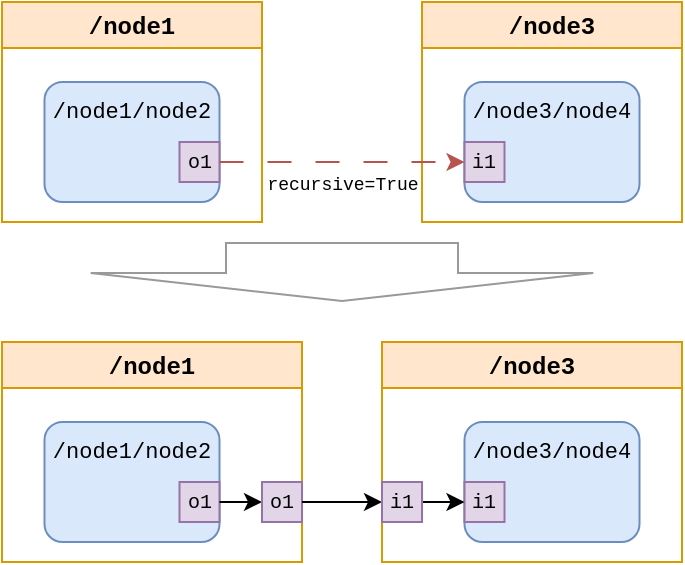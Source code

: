 <mxfile version="21.1.2" type="device" pages="4">
  <diagram name="connect" id="DScn_FhWweHMU5SMJtoi">
    <mxGraphModel dx="2035" dy="609" grid="1" gridSize="10" guides="1" tooltips="1" connect="1" arrows="1" fold="1" page="1" pageScale="1" pageWidth="850" pageHeight="1100" math="0" shadow="0">
      <root>
        <mxCell id="0" />
        <mxCell id="1" parent="0" />
        <mxCell id="taw8-x6rerH2aYyrBphN-5" value="&lt;font face=&quot;Courier New&quot;&gt;/node1&lt;/font&gt;" style="swimlane;whiteSpace=wrap;html=1;fillColor=#ffe6cc;strokeColor=#d79b00;startSize=23;" vertex="1" parent="1">
          <mxGeometry x="-790" y="60" width="130" height="110" as="geometry" />
        </mxCell>
        <mxCell id="taw8-x6rerH2aYyrBphN-10" value="&lt;font style=&quot;font-size: 11px;&quot; face=&quot;Courier New&quot;&gt;/node1/node2&lt;/font&gt;" style="rounded=1;whiteSpace=wrap;html=1;fillColor=#dae8fc;strokeColor=#6c8ebf;verticalAlign=top;" vertex="1" parent="taw8-x6rerH2aYyrBphN-5">
          <mxGeometry x="21.25" y="40" width="87.5" height="60" as="geometry" />
        </mxCell>
        <mxCell id="taw8-x6rerH2aYyrBphN-11" value="o1" style="rounded=0;whiteSpace=wrap;html=1;fontSize=10;fontFamily=Courier New;fillColor=#e1d5e7;strokeColor=#9673a6;" vertex="1" parent="taw8-x6rerH2aYyrBphN-5">
          <mxGeometry x="88.75" y="70" width="20" height="20" as="geometry" />
        </mxCell>
        <mxCell id="taw8-x6rerH2aYyrBphN-12" value="&lt;font face=&quot;Courier New&quot;&gt;/node3&lt;/font&gt;" style="swimlane;whiteSpace=wrap;html=1;fillColor=#ffe6cc;strokeColor=#d79b00;startSize=23;" vertex="1" parent="1">
          <mxGeometry x="-580" y="60" width="130" height="110" as="geometry" />
        </mxCell>
        <mxCell id="taw8-x6rerH2aYyrBphN-13" value="&lt;font style=&quot;font-size: 11px;&quot; face=&quot;Courier New&quot;&gt;/node3/node4&lt;/font&gt;" style="rounded=1;whiteSpace=wrap;html=1;fillColor=#dae8fc;strokeColor=#6c8ebf;verticalAlign=top;" vertex="1" parent="taw8-x6rerH2aYyrBphN-12">
          <mxGeometry x="21.25" y="40" width="87.5" height="60" as="geometry" />
        </mxCell>
        <mxCell id="taw8-x6rerH2aYyrBphN-14" value="i1" style="rounded=0;whiteSpace=wrap;html=1;fontSize=10;fontFamily=Courier New;fillColor=#e1d5e7;strokeColor=#9673a6;" vertex="1" parent="taw8-x6rerH2aYyrBphN-12">
          <mxGeometry x="21.25" y="70" width="20" height="20" as="geometry" />
        </mxCell>
        <mxCell id="taw8-x6rerH2aYyrBphN-15" style="edgeStyle=orthogonalEdgeStyle;rounded=0;orthogonalLoop=1;jettySize=auto;html=1;exitX=1;exitY=0.5;exitDx=0;exitDy=0;fillColor=#f8cecc;strokeColor=#b85450;dashed=1;dashPattern=12 12;" edge="1" parent="1" source="taw8-x6rerH2aYyrBphN-11" target="taw8-x6rerH2aYyrBphN-14">
          <mxGeometry relative="1" as="geometry" />
        </mxCell>
        <mxCell id="taw8-x6rerH2aYyrBphN-16" value="&lt;font style=&quot;font-size: 9px;&quot; face=&quot;Courier New&quot;&gt;recursive=True&lt;/font&gt;" style="edgeLabel;html=1;align=center;verticalAlign=middle;resizable=0;points=[];" vertex="1" connectable="0" parent="taw8-x6rerH2aYyrBphN-15">
          <mxGeometry x="0.11" y="1" relative="1" as="geometry">
            <mxPoint x="-7" y="11" as="offset" />
          </mxGeometry>
        </mxCell>
        <mxCell id="taw8-x6rerH2aYyrBphN-17" value="" style="shape=flexArrow;endArrow=classic;html=1;rounded=0;endWidth=134.286;endSize=4.331;width=116;strokeWidth=1;strokeColor=#999999;" edge="1" parent="1">
          <mxGeometry width="50" height="50" relative="1" as="geometry">
            <mxPoint x="-620" y="180" as="sourcePoint" />
            <mxPoint x="-620" y="210" as="targetPoint" />
          </mxGeometry>
        </mxCell>
        <mxCell id="taw8-x6rerH2aYyrBphN-18" value="&lt;font face=&quot;Courier New&quot;&gt;/node1&lt;/font&gt;" style="swimlane;whiteSpace=wrap;html=1;fillColor=#ffe6cc;strokeColor=#d79b00;startSize=23;" vertex="1" parent="1">
          <mxGeometry x="-790" y="230" width="150" height="110" as="geometry" />
        </mxCell>
        <mxCell id="taw8-x6rerH2aYyrBphN-19" value="&lt;font style=&quot;font-size: 11px;&quot; face=&quot;Courier New&quot;&gt;/node1/node2&lt;/font&gt;" style="rounded=1;whiteSpace=wrap;html=1;fillColor=#dae8fc;strokeColor=#6c8ebf;verticalAlign=top;" vertex="1" parent="taw8-x6rerH2aYyrBphN-18">
          <mxGeometry x="21.25" y="40" width="87.5" height="60" as="geometry" />
        </mxCell>
        <mxCell id="taw8-x6rerH2aYyrBphN-20" value="o1" style="rounded=0;whiteSpace=wrap;html=1;fontSize=10;fontFamily=Courier New;fillColor=#e1d5e7;strokeColor=#9673a6;" vertex="1" parent="taw8-x6rerH2aYyrBphN-18">
          <mxGeometry x="88.75" y="70" width="20" height="20" as="geometry" />
        </mxCell>
        <mxCell id="taw8-x6rerH2aYyrBphN-21" value="&lt;font face=&quot;Courier New&quot;&gt;/node3&lt;/font&gt;" style="swimlane;whiteSpace=wrap;html=1;fillColor=#ffe6cc;strokeColor=#d79b00;startSize=23;" vertex="1" parent="1">
          <mxGeometry x="-600" y="230" width="150" height="110" as="geometry" />
        </mxCell>
        <mxCell id="taw8-x6rerH2aYyrBphN-22" value="&lt;font style=&quot;font-size: 11px;&quot; face=&quot;Courier New&quot;&gt;/node3/node4&lt;/font&gt;" style="rounded=1;whiteSpace=wrap;html=1;fillColor=#dae8fc;strokeColor=#6c8ebf;verticalAlign=top;" vertex="1" parent="taw8-x6rerH2aYyrBphN-21">
          <mxGeometry x="41.25" y="40" width="87.5" height="60" as="geometry" />
        </mxCell>
        <mxCell id="taw8-x6rerH2aYyrBphN-23" value="i1" style="rounded=0;whiteSpace=wrap;html=1;fontSize=10;fontFamily=Courier New;fillColor=#e1d5e7;strokeColor=#9673a6;" vertex="1" parent="taw8-x6rerH2aYyrBphN-21">
          <mxGeometry x="41.25" y="70" width="20" height="20" as="geometry" />
        </mxCell>
        <mxCell id="taw8-x6rerH2aYyrBphN-24" style="edgeStyle=orthogonalEdgeStyle;rounded=0;orthogonalLoop=1;jettySize=auto;html=1;exitX=1;exitY=0.5;exitDx=0;exitDy=0;fillColor=#f8cecc;strokeColor=#000000;" edge="1" parent="1" source="taw8-x6rerH2aYyrBphN-36" target="taw8-x6rerH2aYyrBphN-23">
          <mxGeometry relative="1" as="geometry" />
        </mxCell>
        <mxCell id="taw8-x6rerH2aYyrBphN-35" value="" style="edgeStyle=orthogonalEdgeStyle;rounded=0;orthogonalLoop=1;jettySize=auto;html=1;exitX=1;exitY=0.5;exitDx=0;exitDy=0;fillColor=#f8cecc;strokeColor=#000000;" edge="1" parent="1" source="taw8-x6rerH2aYyrBphN-20" target="taw8-x6rerH2aYyrBphN-34">
          <mxGeometry relative="1" as="geometry">
            <mxPoint x="-681" y="310" as="sourcePoint" />
            <mxPoint x="-559" y="310" as="targetPoint" />
          </mxGeometry>
        </mxCell>
        <mxCell id="taw8-x6rerH2aYyrBphN-34" value="o1" style="rounded=0;whiteSpace=wrap;html=1;fontSize=10;fontFamily=Courier New;fillColor=#e1d5e7;strokeColor=#9673a6;" vertex="1" parent="1">
          <mxGeometry x="-660" y="300" width="20" height="20" as="geometry" />
        </mxCell>
        <mxCell id="taw8-x6rerH2aYyrBphN-37" value="" style="edgeStyle=orthogonalEdgeStyle;rounded=0;orthogonalLoop=1;jettySize=auto;html=1;exitX=1;exitY=0.5;exitDx=0;exitDy=0;fillColor=#f8cecc;strokeColor=#000000;" edge="1" parent="1" source="taw8-x6rerH2aYyrBphN-34" target="taw8-x6rerH2aYyrBphN-36">
          <mxGeometry relative="1" as="geometry">
            <mxPoint x="-640" y="310" as="sourcePoint" />
            <mxPoint x="-559" y="310" as="targetPoint" />
          </mxGeometry>
        </mxCell>
        <mxCell id="taw8-x6rerH2aYyrBphN-36" value="i1" style="rounded=0;whiteSpace=wrap;html=1;fontSize=10;fontFamily=Courier New;fillColor=#e1d5e7;strokeColor=#9673a6;" vertex="1" parent="1">
          <mxGeometry x="-600" y="300" width="20" height="20" as="geometry" />
        </mxCell>
      </root>
    </mxGraphModel>
  </diagram>
  <diagram id="QH8d6yF4eBgGCrR2AUbM" name="connected_ports">
    <mxGraphModel dx="1838" dy="508" grid="1" gridSize="10" guides="1" tooltips="1" connect="1" arrows="1" fold="1" page="1" pageScale="1" pageWidth="850" pageHeight="1100" math="0" shadow="0">
      <root>
        <mxCell id="0" />
        <mxCell id="1" parent="0" />
        <mxCell id="plf-JN8BxmBgv0VeOe3S-1" value="&lt;font face=&quot;Courier New&quot;&gt;/n1&lt;/font&gt;" style="swimlane;whiteSpace=wrap;html=1;fillColor=#ffe6cc;strokeColor=#d79b00;startSize=23;" vertex="1" parent="1">
          <mxGeometry x="-840" y="10" width="150" height="110" as="geometry" />
        </mxCell>
        <mxCell id="plf-JN8BxmBgv0VeOe3S-2" value="&lt;font style=&quot;font-size: 11px;&quot; face=&quot;Courier New&quot;&gt;/n1/n2&lt;/font&gt;" style="rounded=1;whiteSpace=wrap;html=1;fillColor=#dae8fc;strokeColor=#6c8ebf;verticalAlign=top;" vertex="1" parent="plf-JN8BxmBgv0VeOe3S-1">
          <mxGeometry x="21.25" y="40" width="87.5" height="60" as="geometry" />
        </mxCell>
        <mxCell id="plf-JN8BxmBgv0VeOe3S-3" value="o1" style="rounded=0;whiteSpace=wrap;html=1;fontSize=10;fontFamily=Courier New;fillColor=#e1d5e7;strokeColor=#9673a6;" vertex="1" parent="plf-JN8BxmBgv0VeOe3S-1">
          <mxGeometry x="88.75" y="70" width="20" height="20" as="geometry" />
        </mxCell>
        <mxCell id="plf-JN8BxmBgv0VeOe3S-4" value="&lt;font face=&quot;Courier New&quot;&gt;/n3&lt;/font&gt;" style="swimlane;whiteSpace=wrap;html=1;fillColor=#ffe6cc;strokeColor=#d79b00;startSize=23;" vertex="1" parent="1">
          <mxGeometry x="-650" y="10" width="150" height="110" as="geometry" />
        </mxCell>
        <mxCell id="plf-JN8BxmBgv0VeOe3S-5" value="&lt;font style=&quot;font-size: 11px;&quot; face=&quot;Courier New&quot;&gt;/n3/n4&lt;/font&gt;" style="rounded=1;whiteSpace=wrap;html=1;fillColor=#dae8fc;strokeColor=#6c8ebf;verticalAlign=top;" vertex="1" parent="plf-JN8BxmBgv0VeOe3S-4">
          <mxGeometry x="41.25" y="40" width="87.5" height="60" as="geometry" />
        </mxCell>
        <mxCell id="plf-JN8BxmBgv0VeOe3S-6" value="i1" style="rounded=0;whiteSpace=wrap;html=1;fontSize=10;fontFamily=Courier New;fillColor=#e1d5e7;strokeColor=#9673a6;" vertex="1" parent="plf-JN8BxmBgv0VeOe3S-4">
          <mxGeometry x="41.25" y="70" width="20" height="20" as="geometry" />
        </mxCell>
        <mxCell id="plf-JN8BxmBgv0VeOe3S-7" style="edgeStyle=orthogonalEdgeStyle;rounded=0;orthogonalLoop=1;jettySize=auto;html=1;exitX=1;exitY=0.5;exitDx=0;exitDy=0;fillColor=#f8cecc;strokeColor=#000000;" edge="1" parent="1" source="plf-JN8BxmBgv0VeOe3S-11" target="plf-JN8BxmBgv0VeOe3S-6">
          <mxGeometry relative="1" as="geometry" />
        </mxCell>
        <mxCell id="plf-JN8BxmBgv0VeOe3S-8" value="" style="edgeStyle=orthogonalEdgeStyle;rounded=0;orthogonalLoop=1;jettySize=auto;html=1;exitX=1;exitY=0.5;exitDx=0;exitDy=0;fillColor=#f8cecc;strokeColor=#000000;" edge="1" parent="1" source="plf-JN8BxmBgv0VeOe3S-3" target="plf-JN8BxmBgv0VeOe3S-9">
          <mxGeometry relative="1" as="geometry">
            <mxPoint x="-731" y="90" as="sourcePoint" />
            <mxPoint x="-609" y="90" as="targetPoint" />
          </mxGeometry>
        </mxCell>
        <mxCell id="plf-JN8BxmBgv0VeOe3S-9" value="o1" style="rounded=0;whiteSpace=wrap;html=1;fontSize=10;fontFamily=Courier New;fillColor=#e1d5e7;strokeColor=#9673a6;" vertex="1" parent="1">
          <mxGeometry x="-710" y="80" width="20" height="20" as="geometry" />
        </mxCell>
        <mxCell id="plf-JN8BxmBgv0VeOe3S-10" value="" style="edgeStyle=orthogonalEdgeStyle;rounded=0;orthogonalLoop=1;jettySize=auto;html=1;exitX=1;exitY=0.5;exitDx=0;exitDy=0;fillColor=#f8cecc;strokeColor=#000000;" edge="1" parent="1" source="plf-JN8BxmBgv0VeOe3S-9" target="plf-JN8BxmBgv0VeOe3S-11">
          <mxGeometry relative="1" as="geometry">
            <mxPoint x="-690" y="90" as="sourcePoint" />
            <mxPoint x="-609" y="90" as="targetPoint" />
          </mxGeometry>
        </mxCell>
        <mxCell id="plf-JN8BxmBgv0VeOe3S-11" value="i1" style="rounded=0;whiteSpace=wrap;html=1;fontSize=10;fontFamily=Courier New;fillColor=#e1d5e7;strokeColor=#9673a6;" vertex="1" parent="1">
          <mxGeometry x="-650" y="80" width="20" height="20" as="geometry" />
        </mxCell>
        <mxCell id="Tgw2gjz8aPCaeLwTC1Ko-1" value="" style="shape=flexArrow;endArrow=classic;html=1;rounded=0;endWidth=134.286;endSize=4.331;width=116;strokeWidth=1;strokeColor=#999999;" edge="1" parent="1">
          <mxGeometry width="50" height="50" relative="1" as="geometry">
            <mxPoint x="-670" y="130" as="sourcePoint" />
            <mxPoint x="-670" y="160" as="targetPoint" />
          </mxGeometry>
        </mxCell>
        <mxCell id="Tgw2gjz8aPCaeLwTC1Ko-2" value="/n1/n2/^o1" style="rounded=0;whiteSpace=wrap;html=1;fontSize=10;fontFamily=Courier New;fillColor=#e1d5e7;strokeColor=#9673a6;labelPosition=center;verticalLabelPosition=bottom;align=center;verticalAlign=top;" vertex="1" parent="1">
          <mxGeometry x="-820" y="190" width="20" height="20" as="geometry" />
        </mxCell>
        <mxCell id="Tgw2gjz8aPCaeLwTC1Ko-3" value="n3/n4/^i1" style="rounded=0;whiteSpace=wrap;html=1;fontSize=10;fontFamily=Courier New;fillColor=#e1d5e7;strokeColor=#9673a6;labelPosition=center;verticalLabelPosition=bottom;align=center;verticalAlign=top;" vertex="1" parent="1">
          <mxGeometry x="-540" y="190" width="20" height="20" as="geometry" />
        </mxCell>
        <mxCell id="Tgw2gjz8aPCaeLwTC1Ko-4" style="edgeStyle=orthogonalEdgeStyle;rounded=0;orthogonalLoop=1;jettySize=auto;html=1;exitX=1;exitY=0.5;exitDx=0;exitDy=0;fillColor=#f8cecc;strokeColor=#000000;" edge="1" parent="1" source="Tgw2gjz8aPCaeLwTC1Ko-8" target="Tgw2gjz8aPCaeLwTC1Ko-3">
          <mxGeometry relative="1" as="geometry" />
        </mxCell>
        <mxCell id="Tgw2gjz8aPCaeLwTC1Ko-5" value="" style="edgeStyle=orthogonalEdgeStyle;rounded=0;orthogonalLoop=1;jettySize=auto;html=1;exitX=1;exitY=0.5;exitDx=0;exitDy=0;fillColor=#f8cecc;strokeColor=#000000;" edge="1" parent="1" source="Tgw2gjz8aPCaeLwTC1Ko-2" target="Tgw2gjz8aPCaeLwTC1Ko-6">
          <mxGeometry relative="1" as="geometry">
            <mxPoint x="-729.75" y="200" as="sourcePoint" />
            <mxPoint x="-607.75" y="200" as="targetPoint" />
          </mxGeometry>
        </mxCell>
        <mxCell id="Tgw2gjz8aPCaeLwTC1Ko-6" value="n1/^o1" style="rounded=0;whiteSpace=wrap;html=1;fontSize=10;fontFamily=Courier New;fillColor=#e1d5e7;strokeColor=#9673a6;labelPosition=center;verticalLabelPosition=bottom;align=center;verticalAlign=top;" vertex="1" parent="1">
          <mxGeometry x="-730" y="190" width="20" height="20" as="geometry" />
        </mxCell>
        <mxCell id="Tgw2gjz8aPCaeLwTC1Ko-7" value="" style="edgeStyle=orthogonalEdgeStyle;rounded=0;orthogonalLoop=1;jettySize=auto;html=1;exitX=1;exitY=0.5;exitDx=0;exitDy=0;fillColor=#f8cecc;strokeColor=#000000;" edge="1" parent="1" source="Tgw2gjz8aPCaeLwTC1Ko-6" target="Tgw2gjz8aPCaeLwTC1Ko-8">
          <mxGeometry relative="1" as="geometry">
            <mxPoint x="-688.75" y="200" as="sourcePoint" />
            <mxPoint x="-607.75" y="200" as="targetPoint" />
          </mxGeometry>
        </mxCell>
        <mxCell id="Tgw2gjz8aPCaeLwTC1Ko-8" value="n3/^i1" style="rounded=0;whiteSpace=wrap;html=1;fontSize=10;fontFamily=Courier New;fillColor=#e1d5e7;strokeColor=#9673a6;labelPosition=center;verticalLabelPosition=bottom;align=center;verticalAlign=top;" vertex="1" parent="1">
          <mxGeometry x="-630" y="190" width="20" height="20" as="geometry" />
        </mxCell>
      </root>
    </mxGraphModel>
  </diagram>
  <diagram id="h01kasY5v7cOZD9fVotC" name="node_edges">
    <mxGraphModel dx="830" dy="426" grid="1" gridSize="10" guides="1" tooltips="1" connect="1" arrows="1" fold="1" page="1" pageScale="1" pageWidth="850" pageHeight="1100" math="0" shadow="0">
      <root>
        <mxCell id="0" />
        <mxCell id="1" parent="0" />
        <mxCell id="oYOkxVd3Vl2Fl6PGlsu9-22" style="edgeStyle=orthogonalEdgeStyle;rounded=0;orthogonalLoop=1;jettySize=auto;html=1;exitX=1;exitY=0.5;exitDx=0;exitDy=0;" edge="1" parent="1" source="oYOkxVd3Vl2Fl6PGlsu9-20">
          <mxGeometry relative="1" as="geometry">
            <mxPoint x="420" y="145" as="targetPoint" />
          </mxGeometry>
        </mxCell>
        <mxCell id="oYOkxVd3Vl2Fl6PGlsu9-1" value="" style="swimlane;whiteSpace=wrap;html=1;fillColor=#ffe6cc;strokeColor=#d79b00;" vertex="1" parent="1">
          <mxGeometry x="80" y="10" width="290" height="180" as="geometry" />
        </mxCell>
        <mxCell id="oYOkxVd3Vl2Fl6PGlsu9-9" value="" style="group" vertex="1" connectable="0" parent="oYOkxVd3Vl2Fl6PGlsu9-1">
          <mxGeometry x="150" y="100" width="70" height="70" as="geometry" />
        </mxCell>
        <mxCell id="oYOkxVd3Vl2Fl6PGlsu9-3" value="" style="rounded=1;whiteSpace=wrap;html=1;fillColor=#dae8fc;strokeColor=#6c8ebf;" vertex="1" parent="oYOkxVd3Vl2Fl6PGlsu9-9">
          <mxGeometry width="70" height="70" as="geometry" />
        </mxCell>
        <mxCell id="oYOkxVd3Vl2Fl6PGlsu9-6" value="" style="rounded=0;whiteSpace=wrap;html=1;fillColor=#e1d5e7;strokeColor=#9673a6;" vertex="1" parent="oYOkxVd3Vl2Fl6PGlsu9-9">
          <mxGeometry y="10" width="20" height="20" as="geometry" />
        </mxCell>
        <mxCell id="oYOkxVd3Vl2Fl6PGlsu9-7" value="" style="rounded=0;whiteSpace=wrap;html=1;fillColor=#e1d5e7;strokeColor=#9673a6;" vertex="1" parent="oYOkxVd3Vl2Fl6PGlsu9-9">
          <mxGeometry y="40" width="20" height="20" as="geometry" />
        </mxCell>
        <mxCell id="oYOkxVd3Vl2Fl6PGlsu9-8" value="" style="rounded=0;whiteSpace=wrap;html=1;fillColor=#e1d5e7;strokeColor=#9673a6;" vertex="1" parent="oYOkxVd3Vl2Fl6PGlsu9-9">
          <mxGeometry x="50" y="25" width="20" height="20" as="geometry" />
        </mxCell>
        <mxCell id="oYOkxVd3Vl2Fl6PGlsu9-10" value="" style="group" vertex="1" connectable="0" parent="oYOkxVd3Vl2Fl6PGlsu9-1">
          <mxGeometry x="70" y="40" width="70" height="70" as="geometry" />
        </mxCell>
        <mxCell id="oYOkxVd3Vl2Fl6PGlsu9-2" value="" style="rounded=1;whiteSpace=wrap;html=1;fillColor=#dae8fc;strokeColor=#6c8ebf;" vertex="1" parent="oYOkxVd3Vl2Fl6PGlsu9-10">
          <mxGeometry width="70" height="70" as="geometry" />
        </mxCell>
        <mxCell id="oYOkxVd3Vl2Fl6PGlsu9-4" value="" style="rounded=0;whiteSpace=wrap;html=1;fillColor=#e1d5e7;strokeColor=#9673a6;" vertex="1" parent="oYOkxVd3Vl2Fl6PGlsu9-10">
          <mxGeometry y="25" width="20" height="20" as="geometry" />
        </mxCell>
        <mxCell id="oYOkxVd3Vl2Fl6PGlsu9-5" value="" style="rounded=0;whiteSpace=wrap;html=1;fillColor=#e1d5e7;strokeColor=#9673a6;" vertex="1" parent="oYOkxVd3Vl2Fl6PGlsu9-10">
          <mxGeometry x="50" y="25" width="20" height="20" as="geometry" />
        </mxCell>
        <mxCell id="oYOkxVd3Vl2Fl6PGlsu9-13" style="edgeStyle=orthogonalEdgeStyle;rounded=0;orthogonalLoop=1;jettySize=auto;html=1;exitX=1;exitY=0.5;exitDx=0;exitDy=0;entryX=0;entryY=0.5;entryDx=0;entryDy=0;" edge="1" parent="oYOkxVd3Vl2Fl6PGlsu9-1" source="oYOkxVd3Vl2Fl6PGlsu9-11" target="oYOkxVd3Vl2Fl6PGlsu9-6">
          <mxGeometry relative="1" as="geometry" />
        </mxCell>
        <mxCell id="oYOkxVd3Vl2Fl6PGlsu9-18" style="rounded=0;orthogonalLoop=1;jettySize=auto;html=1;exitX=1;exitY=0.5;exitDx=0;exitDy=0;entryX=0;entryY=0.5;entryDx=0;entryDy=0;" edge="1" parent="oYOkxVd3Vl2Fl6PGlsu9-1" source="oYOkxVd3Vl2Fl6PGlsu9-11" target="oYOkxVd3Vl2Fl6PGlsu9-4">
          <mxGeometry relative="1" as="geometry" />
        </mxCell>
        <mxCell id="oYOkxVd3Vl2Fl6PGlsu9-11" value="" style="rounded=0;whiteSpace=wrap;html=1;fillColor=#e1d5e7;strokeColor=#9673a6;" vertex="1" parent="oYOkxVd3Vl2Fl6PGlsu9-1">
          <mxGeometry y="110" width="20" height="20" as="geometry" />
        </mxCell>
        <mxCell id="oYOkxVd3Vl2Fl6PGlsu9-14" style="edgeStyle=orthogonalEdgeStyle;rounded=0;orthogonalLoop=1;jettySize=auto;html=1;exitX=1;exitY=0.5;exitDx=0;exitDy=0;entryX=0;entryY=0.5;entryDx=0;entryDy=0;" edge="1" parent="oYOkxVd3Vl2Fl6PGlsu9-1" source="oYOkxVd3Vl2Fl6PGlsu9-12" target="oYOkxVd3Vl2Fl6PGlsu9-7">
          <mxGeometry relative="1" as="geometry" />
        </mxCell>
        <mxCell id="oYOkxVd3Vl2Fl6PGlsu9-12" value="" style="rounded=0;whiteSpace=wrap;html=1;fillColor=#e1d5e7;strokeColor=#9673a6;" vertex="1" parent="oYOkxVd3Vl2Fl6PGlsu9-1">
          <mxGeometry y="140" width="20" height="20" as="geometry" />
        </mxCell>
        <mxCell id="oYOkxVd3Vl2Fl6PGlsu9-21" style="edgeStyle=orthogonalEdgeStyle;rounded=0;orthogonalLoop=1;jettySize=auto;html=1;exitX=1;exitY=0.5;exitDx=0;exitDy=0;" edge="1" parent="oYOkxVd3Vl2Fl6PGlsu9-1" source="oYOkxVd3Vl2Fl6PGlsu9-19">
          <mxGeometry relative="1" as="geometry">
            <mxPoint x="340" y="75" as="targetPoint" />
          </mxGeometry>
        </mxCell>
        <mxCell id="oYOkxVd3Vl2Fl6PGlsu9-19" value="" style="rounded=0;whiteSpace=wrap;html=1;fillColor=#e1d5e7;strokeColor=#9673a6;" vertex="1" parent="oYOkxVd3Vl2Fl6PGlsu9-1">
          <mxGeometry x="270" y="65" width="20" height="20" as="geometry" />
        </mxCell>
        <mxCell id="oYOkxVd3Vl2Fl6PGlsu9-20" value="" style="rounded=0;whiteSpace=wrap;html=1;fillColor=#e1d5e7;strokeColor=#9673a6;" vertex="1" parent="oYOkxVd3Vl2Fl6PGlsu9-1">
          <mxGeometry x="270" y="125" width="20" height="20" as="geometry" />
        </mxCell>
        <mxCell id="oYOkxVd3Vl2Fl6PGlsu9-23" style="edgeStyle=orthogonalEdgeStyle;rounded=0;orthogonalLoop=1;jettySize=auto;html=1;exitX=1;exitY=0.5;exitDx=0;exitDy=0;entryX=0;entryY=0.5;entryDx=0;entryDy=0;" edge="1" parent="oYOkxVd3Vl2Fl6PGlsu9-1" source="oYOkxVd3Vl2Fl6PGlsu9-8" target="oYOkxVd3Vl2Fl6PGlsu9-20">
          <mxGeometry relative="1" as="geometry" />
        </mxCell>
        <mxCell id="oYOkxVd3Vl2Fl6PGlsu9-24" style="edgeStyle=orthogonalEdgeStyle;rounded=0;orthogonalLoop=1;jettySize=auto;html=1;exitX=1;exitY=0.5;exitDx=0;exitDy=0;entryX=0;entryY=0.5;entryDx=0;entryDy=0;" edge="1" parent="oYOkxVd3Vl2Fl6PGlsu9-1" source="oYOkxVd3Vl2Fl6PGlsu9-5" target="oYOkxVd3Vl2Fl6PGlsu9-19">
          <mxGeometry relative="1" as="geometry" />
        </mxCell>
        <mxCell id="oYOkxVd3Vl2Fl6PGlsu9-25" value="&lt;font color=&quot;#994c00&quot; style=&quot;font-size: 9px;&quot; face=&quot;Courier New&quot;&gt;&quot;in+inside&quot;&lt;/font&gt;" style="ellipse;whiteSpace=wrap;html=1;fillColor=none;dashed=1;dashPattern=8 8;strokeColor=#b85450;" vertex="1" parent="oYOkxVd3Vl2Fl6PGlsu9-1">
          <mxGeometry x="20" y="80" width="70" height="95" as="geometry" />
        </mxCell>
        <mxCell id="oYOkxVd3Vl2Fl6PGlsu9-26" value="&lt;font color=&quot;#994c00&quot; style=&quot;font-size: 9px;&quot; face=&quot;Courier New&quot;&gt;&quot;out+inside&quot;&lt;/font&gt;" style="ellipse;whiteSpace=wrap;html=1;fillColor=none;dashed=1;dashPattern=8 8;strokeColor=#b85450;" vertex="1" parent="oYOkxVd3Vl2Fl6PGlsu9-1">
          <mxGeometry x="210" y="60" width="70" height="95" as="geometry" />
        </mxCell>
        <mxCell id="oYOkxVd3Vl2Fl6PGlsu9-15" style="edgeStyle=orthogonalEdgeStyle;rounded=0;orthogonalLoop=1;jettySize=auto;html=1;entryX=0;entryY=0.5;entryDx=0;entryDy=0;" edge="1" parent="1">
          <mxGeometry relative="1" as="geometry">
            <mxPoint x="30" y="130" as="sourcePoint" />
            <mxPoint x="80" y="130" as="targetPoint" />
          </mxGeometry>
        </mxCell>
        <mxCell id="oYOkxVd3Vl2Fl6PGlsu9-17" style="edgeStyle=orthogonalEdgeStyle;rounded=0;orthogonalLoop=1;jettySize=auto;html=1;entryX=0;entryY=0.5;entryDx=0;entryDy=0;" edge="1" parent="1">
          <mxGeometry relative="1" as="geometry">
            <mxPoint x="30" y="160" as="sourcePoint" />
            <mxPoint x="80" y="160" as="targetPoint" />
          </mxGeometry>
        </mxCell>
        <mxCell id="oYOkxVd3Vl2Fl6PGlsu9-28" value="&lt;font color=&quot;#994c00&quot; style=&quot;font-size: 9px;&quot; face=&quot;Courier New&quot;&gt;&quot;out+outside&quot;&lt;/font&gt;" style="ellipse;whiteSpace=wrap;html=1;fillColor=none;dashed=1;dashPattern=8 8;strokeColor=#b85450;" vertex="1" parent="1">
          <mxGeometry x="370" y="70" width="70" height="95" as="geometry" />
        </mxCell>
        <mxCell id="oYOkxVd3Vl2Fl6PGlsu9-29" value="&lt;font color=&quot;#994c00&quot; style=&quot;font-size: 9px;&quot; face=&quot;Courier New&quot;&gt;&quot;in+outside&quot;&lt;/font&gt;" style="ellipse;whiteSpace=wrap;html=1;fillColor=none;dashed=1;dashPattern=8 8;strokeColor=#b85450;" vertex="1" parent="1">
          <mxGeometry x="10" y="95" width="70" height="95" as="geometry" />
        </mxCell>
      </root>
    </mxGraphModel>
  </diagram>
  <diagram id="Kg53EDT9BtXEidqgvEf-" name="node_projection">
    <mxGraphModel dx="378" dy="508" grid="1" gridSize="10" guides="1" tooltips="1" connect="1" arrows="1" fold="1" page="1" pageScale="1" pageWidth="850" pageHeight="1100" math="0" shadow="0">
      <root>
        <mxCell id="0" />
        <mxCell id="1" parent="0" />
        <mxCell id="AYlGDbJxdHYd0f8dWjC5-29" value="" style="rounded=0;whiteSpace=wrap;html=1;fillColor=none;dashed=1;dashPattern=8 8;strokeColor=#999999;" vertex="1" parent="1">
          <mxGeometry x="40" y="310" width="470" height="200" as="geometry" />
        </mxCell>
        <mxCell id="giMr81FyWGVq6ic2vkYe-1" value="parent" style="swimlane;whiteSpace=wrap;html=1;fillColor=#ffe6cc;strokeColor=#d79b00;" vertex="1" parent="1">
          <mxGeometry x="95" y="30" width="360" height="220" as="geometry" />
        </mxCell>
        <mxCell id="giMr81FyWGVq6ic2vkYe-16" value="" style="group" vertex="1" connectable="0" parent="giMr81FyWGVq6ic2vkYe-1">
          <mxGeometry x="100" y="140" width="70" height="60" as="geometry" />
        </mxCell>
        <mxCell id="giMr81FyWGVq6ic2vkYe-8" value="n2" style="rounded=1;whiteSpace=wrap;html=1;fillColor=#dae8fc;strokeColor=#6c8ebf;fontFamily=Courier New;" vertex="1" parent="giMr81FyWGVq6ic2vkYe-16">
          <mxGeometry width="70" height="60" as="geometry" />
        </mxCell>
        <mxCell id="giMr81FyWGVq6ic2vkYe-9" value="&lt;font style=&quot;font-size: 10px;&quot; face=&quot;Courier New&quot;&gt;p1&lt;/font&gt;" style="rounded=0;whiteSpace=wrap;html=1;fillColor=#e1d5e7;strokeColor=#9673a6;" vertex="1" parent="giMr81FyWGVq6ic2vkYe-16">
          <mxGeometry y="20" width="20" height="20" as="geometry" />
        </mxCell>
        <mxCell id="giMr81FyWGVq6ic2vkYe-10" value="&lt;font face=&quot;Courier New&quot; style=&quot;font-size: 10px;&quot;&gt;p3&lt;/font&gt;" style="rounded=0;whiteSpace=wrap;html=1;fillColor=#e1d5e7;strokeColor=#9673a6;" vertex="1" parent="giMr81FyWGVq6ic2vkYe-16">
          <mxGeometry x="50" y="30" width="20" height="20" as="geometry" />
        </mxCell>
        <mxCell id="giMr81FyWGVq6ic2vkYe-14" value="&lt;font face=&quot;Courier New&quot; style=&quot;font-size: 10px;&quot;&gt;p2&lt;/font&gt;" style="rounded=0;whiteSpace=wrap;html=1;fillColor=#e1d5e7;strokeColor=#9673a6;" vertex="1" parent="giMr81FyWGVq6ic2vkYe-16">
          <mxGeometry x="50" y="10" width="20" height="20" as="geometry" />
        </mxCell>
        <mxCell id="giMr81FyWGVq6ic2vkYe-15" value="" style="group" vertex="1" connectable="0" parent="giMr81FyWGVq6ic2vkYe-1">
          <mxGeometry x="65" y="40" width="70" height="60" as="geometry" />
        </mxCell>
        <mxCell id="giMr81FyWGVq6ic2vkYe-2" value="n1" style="rounded=1;whiteSpace=wrap;html=1;fillColor=#dae8fc;strokeColor=#6c8ebf;fontFamily=Courier New;" vertex="1" parent="giMr81FyWGVq6ic2vkYe-15">
          <mxGeometry width="70" height="60" as="geometry" />
        </mxCell>
        <mxCell id="giMr81FyWGVq6ic2vkYe-3" value="&lt;font style=&quot;font-size: 10px;&quot; face=&quot;Courier New&quot;&gt;p1&lt;/font&gt;" style="rounded=0;whiteSpace=wrap;html=1;fillColor=#e1d5e7;strokeColor=#9673a6;" vertex="1" parent="giMr81FyWGVq6ic2vkYe-15">
          <mxGeometry y="20" width="20" height="20" as="geometry" />
        </mxCell>
        <mxCell id="giMr81FyWGVq6ic2vkYe-4" value="&lt;font face=&quot;Courier New&quot; style=&quot;font-size: 10px;&quot;&gt;p2&lt;/font&gt;" style="rounded=0;whiteSpace=wrap;html=1;fillColor=#e1d5e7;strokeColor=#9673a6;" vertex="1" parent="giMr81FyWGVq6ic2vkYe-15">
          <mxGeometry x="50" y="20" width="20" height="20" as="geometry" />
        </mxCell>
        <mxCell id="giMr81FyWGVq6ic2vkYe-21" style="edgeStyle=orthogonalEdgeStyle;rounded=0;orthogonalLoop=1;jettySize=auto;html=1;exitX=1;exitY=0.5;exitDx=0;exitDy=0;entryX=0;entryY=0.5;entryDx=0;entryDy=0;" edge="1" parent="giMr81FyWGVq6ic2vkYe-1" source="giMr81FyWGVq6ic2vkYe-18" target="giMr81FyWGVq6ic2vkYe-3">
          <mxGeometry relative="1" as="geometry" />
        </mxCell>
        <mxCell id="giMr81FyWGVq6ic2vkYe-18" value="&lt;font style=&quot;font-size: 10px;&quot; face=&quot;Courier New&quot;&gt;p1&lt;/font&gt;" style="rounded=0;whiteSpace=wrap;html=1;fillColor=#e1d5e7;strokeColor=#9673a6;" vertex="1" parent="giMr81FyWGVq6ic2vkYe-1">
          <mxGeometry y="60" width="20" height="20" as="geometry" />
        </mxCell>
        <mxCell id="giMr81FyWGVq6ic2vkYe-25" style="edgeStyle=orthogonalEdgeStyle;rounded=0;orthogonalLoop=1;jettySize=auto;html=1;exitX=1;exitY=0.5;exitDx=0;exitDy=0;entryX=0;entryY=0.5;entryDx=0;entryDy=0;" edge="1" parent="giMr81FyWGVq6ic2vkYe-1" source="giMr81FyWGVq6ic2vkYe-19" target="giMr81FyWGVq6ic2vkYe-9">
          <mxGeometry relative="1" as="geometry" />
        </mxCell>
        <mxCell id="giMr81FyWGVq6ic2vkYe-19" value="&lt;font style=&quot;font-size: 10px;&quot; face=&quot;Courier New&quot;&gt;p2&lt;/font&gt;" style="rounded=0;whiteSpace=wrap;html=1;fillColor=#e1d5e7;strokeColor=#9673a6;" vertex="1" parent="giMr81FyWGVq6ic2vkYe-1">
          <mxGeometry y="160" width="20" height="20" as="geometry" />
        </mxCell>
        <mxCell id="giMr81FyWGVq6ic2vkYe-17" value="" style="group" vertex="1" connectable="0" parent="giMr81FyWGVq6ic2vkYe-1">
          <mxGeometry x="230" y="80" width="70" height="80" as="geometry" />
        </mxCell>
        <mxCell id="giMr81FyWGVq6ic2vkYe-5" value="n3" style="rounded=1;whiteSpace=wrap;html=1;fillColor=#dae8fc;strokeColor=#6c8ebf;fontFamily=Courier New;" vertex="1" parent="giMr81FyWGVq6ic2vkYe-17">
          <mxGeometry width="70" height="80" as="geometry" />
        </mxCell>
        <mxCell id="giMr81FyWGVq6ic2vkYe-6" value="&lt;font style=&quot;font-size: 10px;&quot; face=&quot;Courier New&quot;&gt;p2&lt;/font&gt;" style="rounded=0;whiteSpace=wrap;html=1;fillColor=#e1d5e7;strokeColor=#9673a6;" vertex="1" parent="giMr81FyWGVq6ic2vkYe-17">
          <mxGeometry y="30" width="20" height="20" as="geometry" />
        </mxCell>
        <mxCell id="giMr81FyWGVq6ic2vkYe-7" value="&lt;font face=&quot;Courier New&quot; style=&quot;font-size: 10px;&quot;&gt;p4&lt;/font&gt;" style="rounded=0;whiteSpace=wrap;html=1;fillColor=#e1d5e7;strokeColor=#9673a6;" vertex="1" parent="giMr81FyWGVq6ic2vkYe-17">
          <mxGeometry x="50" y="30" width="20" height="20" as="geometry" />
        </mxCell>
        <mxCell id="giMr81FyWGVq6ic2vkYe-12" value="&lt;font style=&quot;font-size: 10px;&quot; face=&quot;Courier New&quot;&gt;p1&lt;/font&gt;" style="rounded=0;whiteSpace=wrap;html=1;fillColor=#e1d5e7;strokeColor=#9673a6;" vertex="1" parent="giMr81FyWGVq6ic2vkYe-17">
          <mxGeometry y="10" width="20" height="20" as="geometry" />
        </mxCell>
        <mxCell id="giMr81FyWGVq6ic2vkYe-13" value="&lt;font style=&quot;font-size: 10px;&quot; face=&quot;Courier New&quot;&gt;p3&lt;/font&gt;" style="rounded=0;whiteSpace=wrap;html=1;fillColor=#e1d5e7;strokeColor=#9673a6;" vertex="1" parent="giMr81FyWGVq6ic2vkYe-17">
          <mxGeometry y="50" width="20" height="20" as="geometry" />
        </mxCell>
        <mxCell id="giMr81FyWGVq6ic2vkYe-20" value="&lt;font style=&quot;font-size: 10px;&quot; face=&quot;Courier New&quot;&gt;p3&lt;/font&gt;" style="rounded=0;whiteSpace=wrap;html=1;fillColor=#e1d5e7;strokeColor=#9673a6;" vertex="1" parent="giMr81FyWGVq6ic2vkYe-1">
          <mxGeometry x="340" y="110" width="20" height="20" as="geometry" />
        </mxCell>
        <mxCell id="giMr81FyWGVq6ic2vkYe-22" style="rounded=0;orthogonalLoop=1;jettySize=auto;html=1;exitX=1;exitY=0.5;exitDx=0;exitDy=0;entryX=-0.1;entryY=0.583;entryDx=0;entryDy=0;entryPerimeter=0;" edge="1" parent="giMr81FyWGVq6ic2vkYe-1" source="giMr81FyWGVq6ic2vkYe-4" target="giMr81FyWGVq6ic2vkYe-12">
          <mxGeometry relative="1" as="geometry" />
        </mxCell>
        <mxCell id="giMr81FyWGVq6ic2vkYe-23" style="rounded=0;orthogonalLoop=1;jettySize=auto;html=1;exitX=1;exitY=0.5;exitDx=0;exitDy=0;entryX=0;entryY=0.5;entryDx=0;entryDy=0;" edge="1" parent="giMr81FyWGVq6ic2vkYe-1" source="giMr81FyWGVq6ic2vkYe-14" target="giMr81FyWGVq6ic2vkYe-6">
          <mxGeometry relative="1" as="geometry" />
        </mxCell>
        <mxCell id="giMr81FyWGVq6ic2vkYe-24" style="rounded=0;orthogonalLoop=1;jettySize=auto;html=1;exitX=1;exitY=0.5;exitDx=0;exitDy=0;entryX=0;entryY=0.5;entryDx=0;entryDy=0;" edge="1" parent="giMr81FyWGVq6ic2vkYe-1" source="giMr81FyWGVq6ic2vkYe-10" target="giMr81FyWGVq6ic2vkYe-13">
          <mxGeometry relative="1" as="geometry" />
        </mxCell>
        <mxCell id="giMr81FyWGVq6ic2vkYe-26" style="edgeStyle=orthogonalEdgeStyle;rounded=0;orthogonalLoop=1;jettySize=auto;html=1;exitX=1;exitY=0.5;exitDx=0;exitDy=0;entryX=0;entryY=0.5;entryDx=0;entryDy=0;" edge="1" parent="giMr81FyWGVq6ic2vkYe-1" source="giMr81FyWGVq6ic2vkYe-7" target="giMr81FyWGVq6ic2vkYe-20">
          <mxGeometry relative="1" as="geometry" />
        </mxCell>
        <mxCell id="AYlGDbJxdHYd0f8dWjC5-1" value="" style="shape=flexArrow;endArrow=classic;html=1;rounded=0;endWidth=134.286;endSize=4.331;width=116;strokeWidth=1;strokeColor=#999999;" edge="1" parent="1">
          <mxGeometry width="50" height="50" relative="1" as="geometry">
            <mxPoint x="279.83" y="260" as="sourcePoint" />
            <mxPoint x="279.83" y="290" as="targetPoint" />
          </mxGeometry>
        </mxCell>
        <mxCell id="AYlGDbJxdHYd0f8dWjC5-9" style="edgeStyle=orthogonalEdgeStyle;rounded=0;orthogonalLoop=1;jettySize=auto;html=1;exitX=1;exitY=0.5;exitDx=0;exitDy=0;" edge="1" parent="1" source="AYlGDbJxdHYd0f8dWjC5-3" target="AYlGDbJxdHYd0f8dWjC5-5">
          <mxGeometry relative="1" as="geometry" />
        </mxCell>
        <mxCell id="AYlGDbJxdHYd0f8dWjC5-15" value="(None, n1/^p1)" style="edgeLabel;html=1;align=center;verticalAlign=middle;resizable=0;points=[];fontSize=8;fontFamily=Courier New;" vertex="1" connectable="0" parent="AYlGDbJxdHYd0f8dWjC5-9">
          <mxGeometry x="-0.244" y="1" relative="1" as="geometry">
            <mxPoint x="6" y="-9" as="offset" />
          </mxGeometry>
        </mxCell>
        <mxCell id="AYlGDbJxdHYd0f8dWjC5-3" value="parent/^p1" style="ellipse;whiteSpace=wrap;html=1;aspect=fixed;fontSize=10;fontFamily=Courier New;" vertex="1" parent="1">
          <mxGeometry x="40" y="330" width="60" height="60" as="geometry" />
        </mxCell>
        <mxCell id="AYlGDbJxdHYd0f8dWjC5-10" style="edgeStyle=orthogonalEdgeStyle;rounded=0;orthogonalLoop=1;jettySize=auto;html=1;exitX=1;exitY=0.5;exitDx=0;exitDy=0;entryX=0;entryY=0.5;entryDx=0;entryDy=0;" edge="1" parent="1" source="AYlGDbJxdHYd0f8dWjC5-4" target="AYlGDbJxdHYd0f8dWjC5-6">
          <mxGeometry relative="1" as="geometry" />
        </mxCell>
        <mxCell id="AYlGDbJxdHYd0f8dWjC5-4" value="parent/^p2" style="ellipse;whiteSpace=wrap;html=1;aspect=fixed;fontSize=10;fontFamily=Courier New;" vertex="1" parent="1">
          <mxGeometry x="40" y="420" width="60" height="60" as="geometry" />
        </mxCell>
        <mxCell id="AYlGDbJxdHYd0f8dWjC5-11" style="rounded=0;orthogonalLoop=1;jettySize=auto;html=1;exitX=1;exitY=0.5;exitDx=0;exitDy=0;entryX=0.1;entryY=0.239;entryDx=0;entryDy=0;entryPerimeter=0;" edge="1" parent="1" source="AYlGDbJxdHYd0f8dWjC5-5" target="AYlGDbJxdHYd0f8dWjC5-7">
          <mxGeometry relative="1" as="geometry" />
        </mxCell>
        <mxCell id="AYlGDbJxdHYd0f8dWjC5-5" value="n1" style="ellipse;whiteSpace=wrap;html=1;aspect=fixed;fontSize=10;fontFamily=Courier New;" vertex="1" parent="1">
          <mxGeometry x="190" y="330" width="60" height="60" as="geometry" />
        </mxCell>
        <mxCell id="AYlGDbJxdHYd0f8dWjC5-12" style="rounded=0;orthogonalLoop=1;jettySize=auto;html=1;" edge="1" parent="1" source="AYlGDbJxdHYd0f8dWjC5-6" target="AYlGDbJxdHYd0f8dWjC5-7">
          <mxGeometry relative="1" as="geometry" />
        </mxCell>
        <mxCell id="AYlGDbJxdHYd0f8dWjC5-6" value="n2" style="ellipse;whiteSpace=wrap;html=1;aspect=fixed;fontSize=10;fontFamily=Courier New;" vertex="1" parent="1">
          <mxGeometry x="190" y="420" width="60" height="60" as="geometry" />
        </mxCell>
        <mxCell id="AYlGDbJxdHYd0f8dWjC5-14" style="edgeStyle=orthogonalEdgeStyle;rounded=0;orthogonalLoop=1;jettySize=auto;html=1;exitX=1;exitY=0.5;exitDx=0;exitDy=0;entryX=0;entryY=0.5;entryDx=0;entryDy=0;" edge="1" parent="1" source="AYlGDbJxdHYd0f8dWjC5-7" target="AYlGDbJxdHYd0f8dWjC5-8">
          <mxGeometry relative="1" as="geometry" />
        </mxCell>
        <mxCell id="AYlGDbJxdHYd0f8dWjC5-7" value="n3" style="ellipse;whiteSpace=wrap;html=1;aspect=fixed;fontSize=10;fontFamily=Courier New;" vertex="1" parent="1">
          <mxGeometry x="310" y="370" width="60" height="60" as="geometry" />
        </mxCell>
        <mxCell id="AYlGDbJxdHYd0f8dWjC5-8" value="parent/^p3" style="ellipse;whiteSpace=wrap;html=1;aspect=fixed;fontSize=10;fontFamily=Courier New;" vertex="1" parent="1">
          <mxGeometry x="450" y="370" width="60" height="60" as="geometry" />
        </mxCell>
        <mxCell id="AYlGDbJxdHYd0f8dWjC5-13" style="rounded=0;orthogonalLoop=1;jettySize=auto;html=1;exitX=0.967;exitY=0.656;exitDx=0;exitDy=0;exitPerimeter=0;entryX=0.244;entryY=0.933;entryDx=0;entryDy=0;entryPerimeter=0;" edge="1" parent="1" source="AYlGDbJxdHYd0f8dWjC5-6" target="AYlGDbJxdHYd0f8dWjC5-7">
          <mxGeometry relative="1" as="geometry">
            <mxPoint x="258" y="448" as="sourcePoint" />
            <mxPoint x="322" y="422" as="targetPoint" />
          </mxGeometry>
        </mxCell>
        <mxCell id="AYlGDbJxdHYd0f8dWjC5-17" value="(None, n2/^p1)" style="edgeLabel;html=1;align=center;verticalAlign=middle;resizable=0;points=[];fontSize=8;fontFamily=Courier New;" vertex="1" connectable="0" parent="1">
          <mxGeometry x="140" y="440" as="geometry" />
        </mxCell>
        <mxCell id="AYlGDbJxdHYd0f8dWjC5-21" value="(n1/^p2, n3/^p1)" style="edgeLabel;html=1;align=center;verticalAlign=middle;resizable=0;points=[];fontSize=8;fontFamily=Courier New;" vertex="1" connectable="0" parent="1">
          <mxGeometry x="290" y="360" as="geometry" />
        </mxCell>
        <mxCell id="AYlGDbJxdHYd0f8dWjC5-22" value="(n2/^p2, n3/^p2)" style="edgeLabel;html=1;align=center;verticalAlign=middle;resizable=0;points=[];fontSize=8;fontFamily=Courier New;" vertex="1" connectable="0" parent="1">
          <mxGeometry x="270" y="420" as="geometry" />
        </mxCell>
        <mxCell id="AYlGDbJxdHYd0f8dWjC5-23" value="(n2/^p3, n3/^p3)" style="edgeLabel;html=1;align=center;verticalAlign=middle;resizable=0;points=[];fontSize=8;fontFamily=Courier New;" vertex="1" connectable="0" parent="1">
          <mxGeometry x="290" y="450" as="geometry" />
        </mxCell>
        <mxCell id="AYlGDbJxdHYd0f8dWjC5-24" value="(n3/^p4, None)" style="edgeLabel;html=1;align=center;verticalAlign=middle;resizable=0;points=[];fontSize=8;fontFamily=Courier New;" vertex="1" connectable="0" parent="1">
          <mxGeometry x="410" y="390" as="geometry" />
        </mxCell>
        <mxCell id="AYlGDbJxdHYd0f8dWjC5-25" value="" style="rounded=0;whiteSpace=wrap;html=1;fillColor=none;dashed=1;dashPattern=8 8;strokeColor=#999999;" vertex="1" parent="1">
          <mxGeometry x="190" y="320" width="180" height="170" as="geometry" />
        </mxCell>
        <mxCell id="AYlGDbJxdHYd0f8dWjC5-28" value="&lt;font style=&quot;font-size: 9px;&quot; face=&quot;Courier New&quot;&gt;no_parent_ports=True&lt;/font&gt;" style="edgeLabel;html=1;align=center;verticalAlign=middle;resizable=0;points=[];" vertex="1" connectable="0" parent="1">
          <mxGeometry x="310.0" y="480.003" as="geometry" />
        </mxCell>
        <mxCell id="AYlGDbJxdHYd0f8dWjC5-30" value="&lt;font style=&quot;font-size: 9px;&quot; face=&quot;Courier New&quot;&gt;no_parent_ports=False&lt;/font&gt;" style="edgeLabel;html=1;align=center;verticalAlign=middle;resizable=0;points=[];" vertex="1" connectable="0" parent="1">
          <mxGeometry x="310.0" y="500.003" as="geometry" />
        </mxCell>
      </root>
    </mxGraphModel>
  </diagram>
</mxfile>

